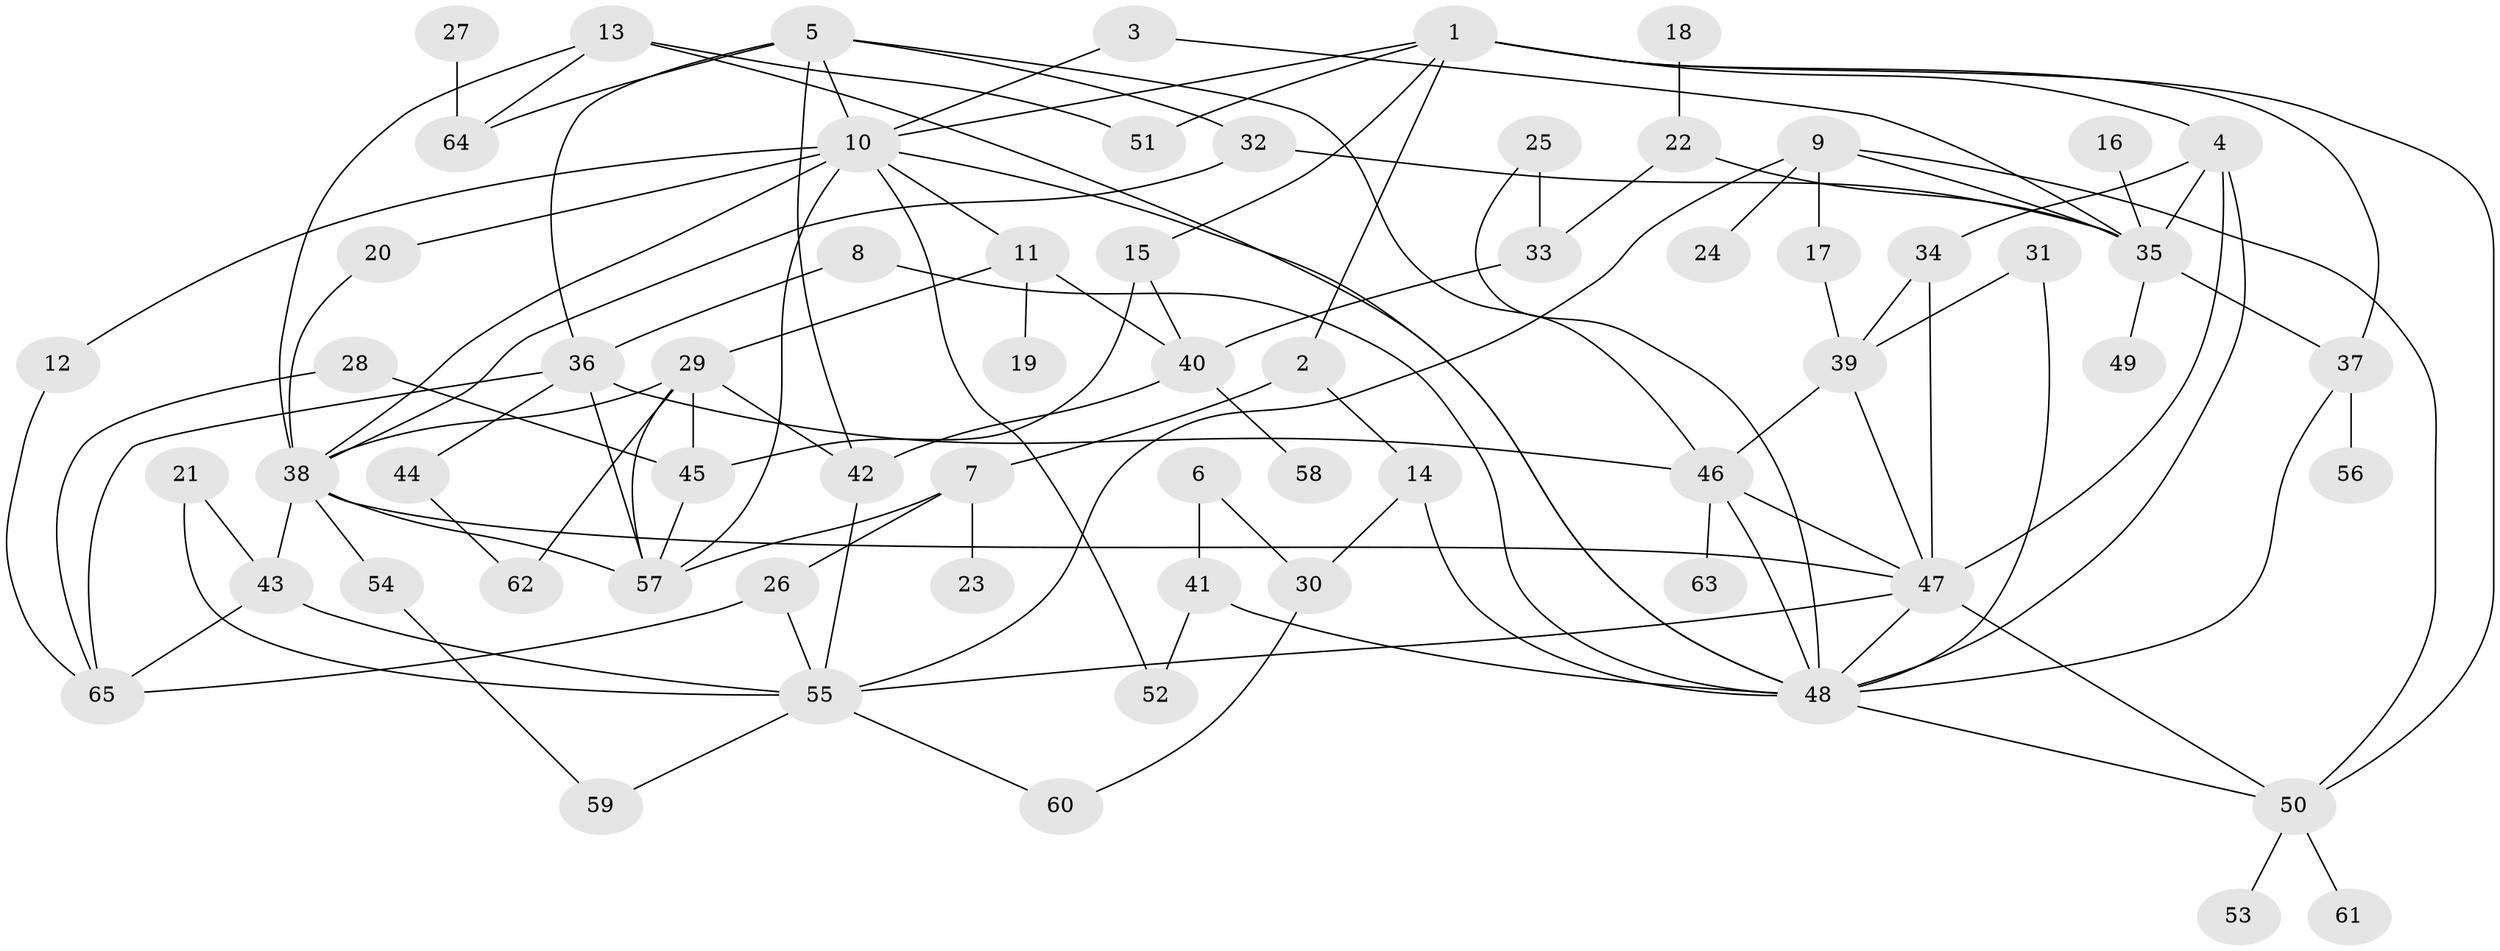 // original degree distribution, {5: 0.05426356589147287, 4: 0.14728682170542637, 3: 0.2868217054263566, 7: 0.015503875968992248, 9: 0.007751937984496124, 2: 0.2713178294573643, 8: 0.015503875968992248, 6: 0.007751937984496124, 1: 0.1937984496124031}
// Generated by graph-tools (version 1.1) at 2025/49/03/09/25 03:49:22]
// undirected, 65 vertices, 115 edges
graph export_dot {
graph [start="1"]
  node [color=gray90,style=filled];
  1;
  2;
  3;
  4;
  5;
  6;
  7;
  8;
  9;
  10;
  11;
  12;
  13;
  14;
  15;
  16;
  17;
  18;
  19;
  20;
  21;
  22;
  23;
  24;
  25;
  26;
  27;
  28;
  29;
  30;
  31;
  32;
  33;
  34;
  35;
  36;
  37;
  38;
  39;
  40;
  41;
  42;
  43;
  44;
  45;
  46;
  47;
  48;
  49;
  50;
  51;
  52;
  53;
  54;
  55;
  56;
  57;
  58;
  59;
  60;
  61;
  62;
  63;
  64;
  65;
  1 -- 2 [weight=1.0];
  1 -- 4 [weight=1.0];
  1 -- 10 [weight=1.0];
  1 -- 15 [weight=1.0];
  1 -- 37 [weight=1.0];
  1 -- 50 [weight=1.0];
  1 -- 51 [weight=1.0];
  2 -- 7 [weight=1.0];
  2 -- 14 [weight=1.0];
  3 -- 10 [weight=1.0];
  3 -- 35 [weight=1.0];
  4 -- 34 [weight=1.0];
  4 -- 35 [weight=1.0];
  4 -- 47 [weight=1.0];
  4 -- 48 [weight=1.0];
  5 -- 10 [weight=1.0];
  5 -- 32 [weight=1.0];
  5 -- 36 [weight=1.0];
  5 -- 42 [weight=1.0];
  5 -- 46 [weight=1.0];
  5 -- 64 [weight=1.0];
  6 -- 30 [weight=1.0];
  6 -- 41 [weight=1.0];
  7 -- 23 [weight=1.0];
  7 -- 26 [weight=1.0];
  7 -- 57 [weight=1.0];
  8 -- 36 [weight=1.0];
  8 -- 48 [weight=1.0];
  9 -- 17 [weight=1.0];
  9 -- 24 [weight=1.0];
  9 -- 35 [weight=1.0];
  9 -- 50 [weight=1.0];
  9 -- 55 [weight=1.0];
  10 -- 11 [weight=1.0];
  10 -- 12 [weight=1.0];
  10 -- 20 [weight=1.0];
  10 -- 38 [weight=1.0];
  10 -- 48 [weight=1.0];
  10 -- 52 [weight=1.0];
  10 -- 57 [weight=1.0];
  11 -- 19 [weight=1.0];
  11 -- 29 [weight=1.0];
  11 -- 40 [weight=1.0];
  12 -- 65 [weight=1.0];
  13 -- 38 [weight=1.0];
  13 -- 48 [weight=1.0];
  13 -- 51 [weight=1.0];
  13 -- 64 [weight=1.0];
  14 -- 30 [weight=1.0];
  14 -- 48 [weight=1.0];
  15 -- 40 [weight=1.0];
  15 -- 45 [weight=1.0];
  16 -- 35 [weight=1.0];
  17 -- 39 [weight=1.0];
  18 -- 22 [weight=1.0];
  20 -- 38 [weight=1.0];
  21 -- 43 [weight=1.0];
  21 -- 55 [weight=1.0];
  22 -- 33 [weight=1.0];
  22 -- 35 [weight=1.0];
  25 -- 33 [weight=1.0];
  25 -- 48 [weight=1.0];
  26 -- 55 [weight=1.0];
  26 -- 65 [weight=1.0];
  27 -- 64 [weight=1.0];
  28 -- 45 [weight=1.0];
  28 -- 65 [weight=1.0];
  29 -- 38 [weight=1.0];
  29 -- 42 [weight=1.0];
  29 -- 45 [weight=1.0];
  29 -- 57 [weight=1.0];
  29 -- 62 [weight=1.0];
  30 -- 60 [weight=1.0];
  31 -- 39 [weight=1.0];
  31 -- 48 [weight=1.0];
  32 -- 35 [weight=1.0];
  32 -- 38 [weight=1.0];
  33 -- 40 [weight=1.0];
  34 -- 39 [weight=1.0];
  34 -- 47 [weight=1.0];
  35 -- 37 [weight=1.0];
  35 -- 49 [weight=1.0];
  36 -- 44 [weight=1.0];
  36 -- 46 [weight=1.0];
  36 -- 57 [weight=1.0];
  36 -- 65 [weight=1.0];
  37 -- 48 [weight=1.0];
  37 -- 56 [weight=1.0];
  38 -- 43 [weight=1.0];
  38 -- 47 [weight=1.0];
  38 -- 54 [weight=2.0];
  38 -- 57 [weight=1.0];
  39 -- 46 [weight=1.0];
  39 -- 47 [weight=1.0];
  40 -- 42 [weight=1.0];
  40 -- 58 [weight=1.0];
  41 -- 48 [weight=1.0];
  41 -- 52 [weight=1.0];
  42 -- 55 [weight=1.0];
  43 -- 55 [weight=1.0];
  43 -- 65 [weight=1.0];
  44 -- 62 [weight=1.0];
  45 -- 57 [weight=1.0];
  46 -- 47 [weight=1.0];
  46 -- 48 [weight=1.0];
  46 -- 63 [weight=1.0];
  47 -- 48 [weight=1.0];
  47 -- 50 [weight=1.0];
  47 -- 55 [weight=1.0];
  48 -- 50 [weight=1.0];
  50 -- 53 [weight=1.0];
  50 -- 61 [weight=1.0];
  54 -- 59 [weight=1.0];
  55 -- 59 [weight=1.0];
  55 -- 60 [weight=1.0];
}
